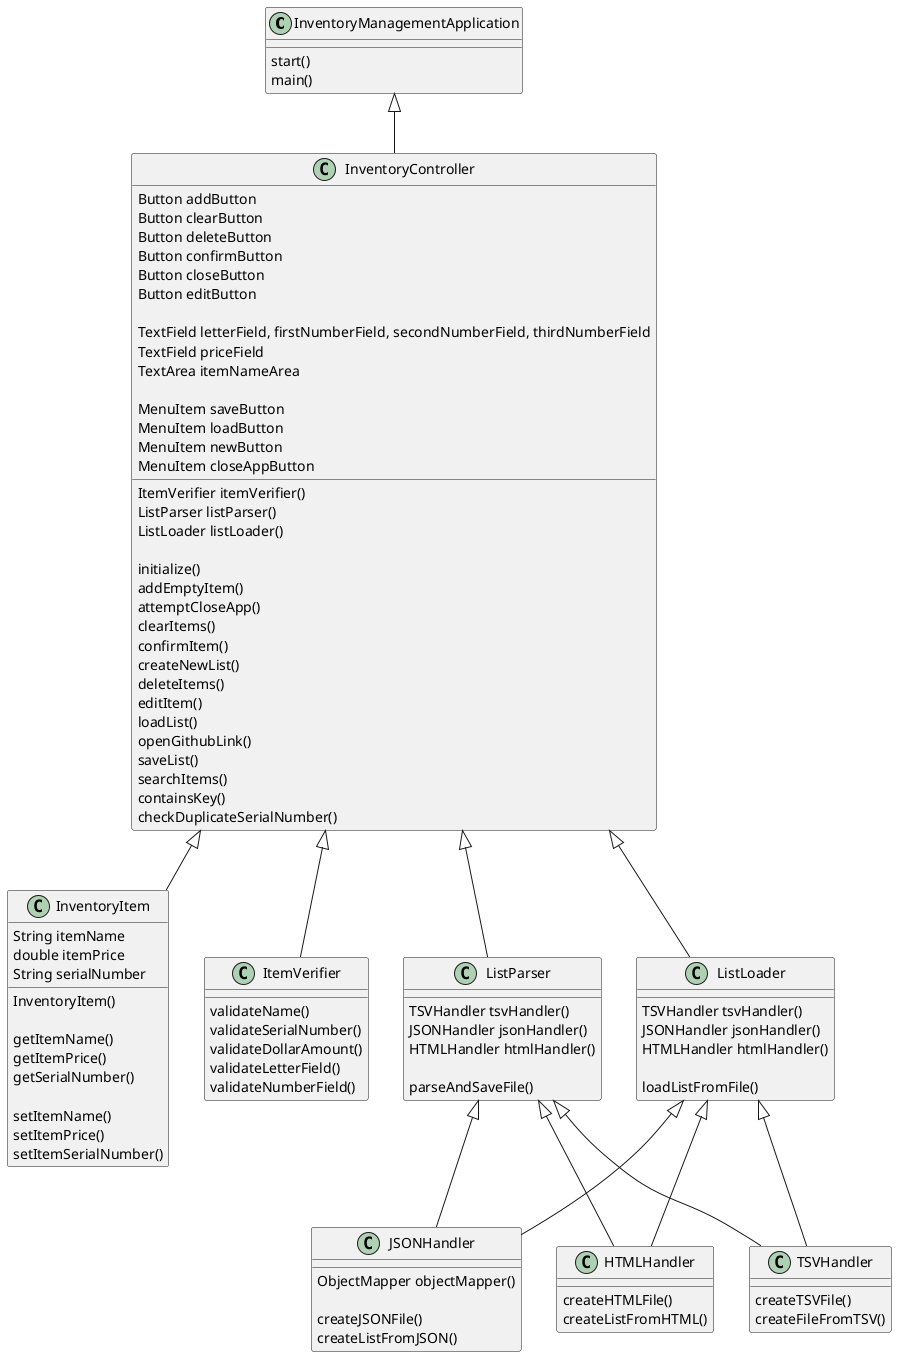 @startuml
'https://plantuml.com/class-diagram

' Used to start the application
class InventoryManagementApplication
{
start()
main()
}

' Main controller for using the application, links all classes together
class InventoryController
{
Button addButton
Button clearButton
Button deleteButton
Button confirmButton
Button closeButton
Button editButton

TextField letterField, firstNumberField, secondNumberField, thirdNumberField
TextField priceField
TextArea itemNameArea

MenuItem saveButton
MenuItem loadButton
MenuItem newButton
MenuItem closeAppButton

ItemVerifier itemVerifier()
ListParser listParser()
ListLoader listLoader()

initialize()
addEmptyItem()
attemptCloseApp()
clearItems()
confirmItem()
createNewList()
deleteItems()
editItem()
loadList()
openGithubLink()
saveList()
searchItems()
containsKey()
checkDuplicateSerialNumber()
}

' Holds the state of an inventory item
class InventoryItem
{
String itemName
double itemPrice
String serialNumber

InventoryItem()

getItemName()
getItemPrice()
getSerialNumber()

setItemName()
setItemPrice()
setItemSerialNumber()
}

' verifys that an item meets all of the requirements
class ItemVerifier
{
validateName()
validateSerialNumber()
validateDollarAmount()
validateLetterField()
validateNumberField()
}

' Creates files from current inventory lists
class ListParser
{
TSVHandler tsvHandler()
JSONHandler jsonHandler()
HTMLHandler htmlHandler()

parseAndSaveFile()
}

' Loads previously saved inventory files
class ListLoader
{
TSVHandler tsvHandler()
JSONHandler jsonHandler()
HTMLHandler htmlHandler()

loadListFromFile()
}

' Responsible for all things JSON
class JSONHandler
{
ObjectMapper objectMapper()

createJSONFile()
createListFromJSON()
}

' Responsible for all things HTML
class HTMLHandler
{
createHTMLFile()
createListFromHTML()
}

' Responsible for all things TSV
class TSVHandler
{
createTSVFile()
createFileFromTSV()
}

InventoryManagementApplication <|-- InventoryController
InventoryController <|-- InventoryItem
InventoryController <|-- ItemVerifier
InventoryController <|-- ListParser
InventoryController <|-- ListLoader

ListLoader <|-- JSONHandler
ListParser <|-- JSONHandler

ListLoader <|-- HTMLHandler
ListParser <|-- HTMLHandler

ListLoader <|-- TSVHandler
ListParser <|-- TSVHandler

@enduml